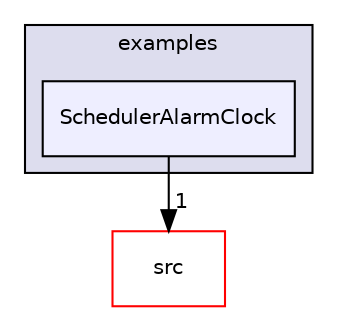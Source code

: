 digraph "examples/SchedulerAlarmClock" {
  compound=true
  node [ fontsize="10", fontname="Helvetica"];
  edge [ labelfontsize="10", labelfontname="Helvetica"];
  subgraph clusterdir_d28a4824dc47e487b107a5db32ef43c4 {
    graph [ bgcolor="#ddddee", pencolor="black", label="examples" fontname="Helvetica", fontsize="10", URL="dir_d28a4824dc47e487b107a5db32ef43c4.html"]
  dir_5f4f43ac3604f9d4d32d939ed4f09731 [shape=box, label="SchedulerAlarmClock", style="filled", fillcolor="#eeeeff", pencolor="black", URL="dir_5f4f43ac3604f9d4d32d939ed4f09731.html"];
  }
  dir_68267d1309a1af8e8297ef4c3efbcdba [shape=box label="src" fillcolor="white" style="filled" color="red" URL="dir_68267d1309a1af8e8297ef4c3efbcdba.html"];
  dir_5f4f43ac3604f9d4d32d939ed4f09731->dir_68267d1309a1af8e8297ef4c3efbcdba [headlabel="1", labeldistance=1.5 headhref="dir_000001_000023.html"];
}
